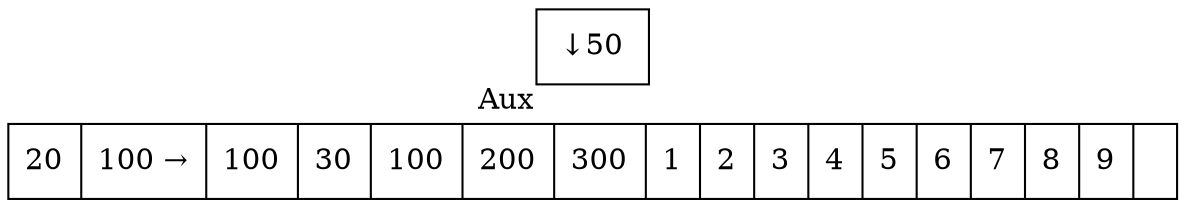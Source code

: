 digraph G{ node [shape = record ];
 rankdir=LR;X[label="{ 20|100 → |100|30|100|200|300|1|2|3|4|5|6|7|8|9|}"]
2[label=" { ↓ 50}"xlabel="Aux"]
}
